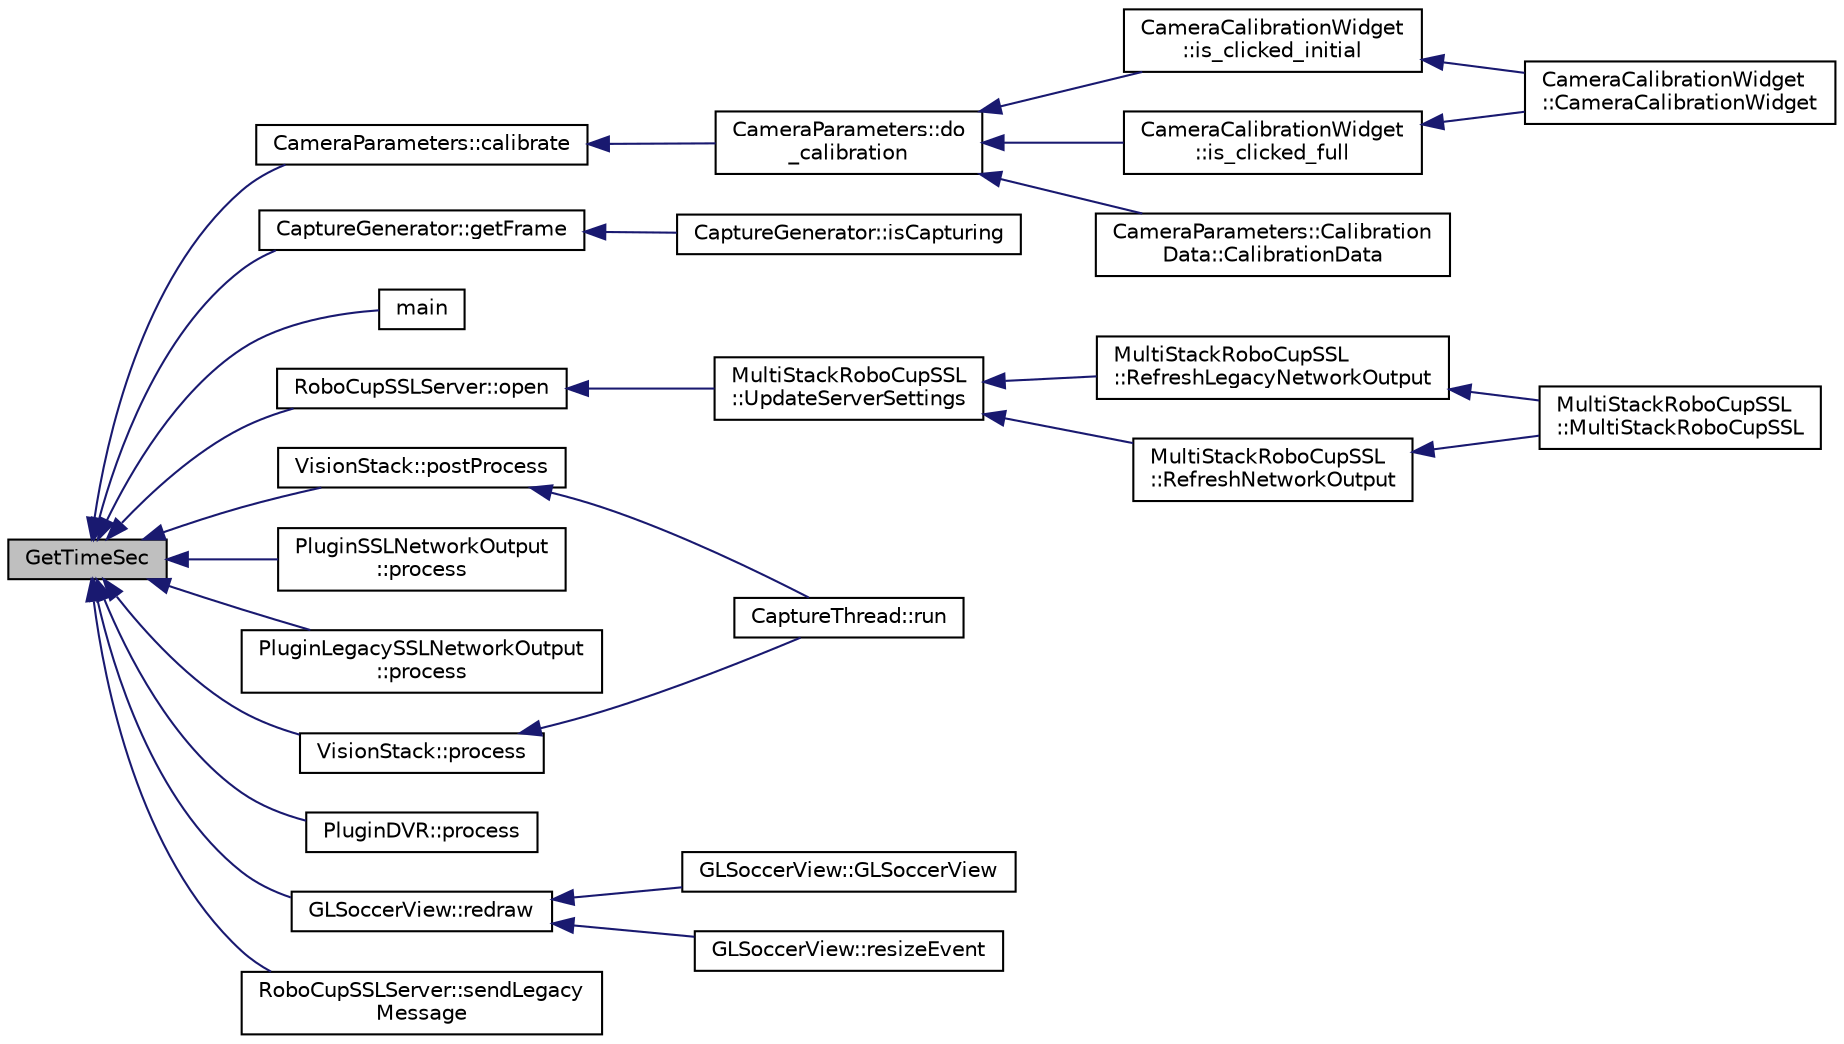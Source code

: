 digraph "GetTimeSec"
{
 // INTERACTIVE_SVG=YES
  edge [fontname="Helvetica",fontsize="10",labelfontname="Helvetica",labelfontsize="10"];
  node [fontname="Helvetica",fontsize="10",shape=record];
  rankdir="LR";
  Node1 [label="GetTimeSec",height=0.2,width=0.4,color="black", fillcolor="grey75", style="filled", fontcolor="black"];
  Node1 -> Node2 [dir="back",color="midnightblue",fontsize="10",style="solid",fontname="Helvetica"];
  Node2 [label="CameraParameters::calibrate",height=0.2,width=0.4,color="black", fillcolor="white", style="filled",URL="$d7/df2/class_camera_parameters.html#a28286392a58b959438648e150d1b83b9"];
  Node2 -> Node3 [dir="back",color="midnightblue",fontsize="10",style="solid",fontname="Helvetica"];
  Node3 [label="CameraParameters::do\l_calibration",height=0.2,width=0.4,color="black", fillcolor="white", style="filled",URL="$d7/df2/class_camera_parameters.html#a244bd64783acb2c4021f168321cc8e8b"];
  Node3 -> Node4 [dir="back",color="midnightblue",fontsize="10",style="solid",fontname="Helvetica"];
  Node4 [label="CameraCalibrationWidget\l::is_clicked_initial",height=0.2,width=0.4,color="black", fillcolor="white", style="filled",URL="$dd/dc1/class_camera_calibration_widget.html#a534a101bfcaf0bb2d7b3d285e34e3d06"];
  Node4 -> Node5 [dir="back",color="midnightblue",fontsize="10",style="solid",fontname="Helvetica"];
  Node5 [label="CameraCalibrationWidget\l::CameraCalibrationWidget",height=0.2,width=0.4,color="black", fillcolor="white", style="filled",URL="$dd/dc1/class_camera_calibration_widget.html#a2b31fac70642ae332911579bf6717a4b"];
  Node3 -> Node6 [dir="back",color="midnightblue",fontsize="10",style="solid",fontname="Helvetica"];
  Node6 [label="CameraCalibrationWidget\l::is_clicked_full",height=0.2,width=0.4,color="black", fillcolor="white", style="filled",URL="$dd/dc1/class_camera_calibration_widget.html#a1f276e8981eb6509d29b950f2d984f2a"];
  Node6 -> Node5 [dir="back",color="midnightblue",fontsize="10",style="solid",fontname="Helvetica"];
  Node3 -> Node7 [dir="back",color="midnightblue",fontsize="10",style="solid",fontname="Helvetica"];
  Node7 [label="CameraParameters::Calibration\lData::CalibrationData",height=0.2,width=0.4,color="black", fillcolor="white", style="filled",URL="$d7/d34/class_camera_parameters_1_1_calibration_data.html#ac94036112ff17acd4a54394887f0f38a"];
  Node1 -> Node8 [dir="back",color="midnightblue",fontsize="10",style="solid",fontname="Helvetica"];
  Node8 [label="CaptureGenerator::getFrame",height=0.2,width=0.4,color="black", fillcolor="white", style="filled",URL="$d8/d4a/class_capture_generator.html#a8246eacb575108d3049d53f6b5b89582"];
  Node8 -> Node9 [dir="back",color="midnightblue",fontsize="10",style="solid",fontname="Helvetica"];
  Node9 [label="CaptureGenerator::isCapturing",height=0.2,width=0.4,color="black", fillcolor="white", style="filled",URL="$d8/d4a/class_capture_generator.html#add12e8bde9e8156b1de4a71647228937"];
  Node1 -> Node10 [dir="back",color="midnightblue",fontsize="10",style="solid",fontname="Helvetica"];
  Node10 [label="main",height=0.2,width=0.4,color="black", fillcolor="white", style="filled",URL="$d1/d53/ssl-vision_2src_2client_2main_8cpp.html#a0ddf1224851353fc92bfbff6f499fa97"];
  Node1 -> Node11 [dir="back",color="midnightblue",fontsize="10",style="solid",fontname="Helvetica"];
  Node11 [label="RoboCupSSLServer::open",height=0.2,width=0.4,color="black", fillcolor="white", style="filled",URL="$d7/db4/class_robo_cup_s_s_l_server.html#a0d756331a03344cf43e8988b5d327e10"];
  Node11 -> Node12 [dir="back",color="midnightblue",fontsize="10",style="solid",fontname="Helvetica"];
  Node12 [label="MultiStackRoboCupSSL\l::UpdateServerSettings",height=0.2,width=0.4,color="black", fillcolor="white", style="filled",URL="$d0/d9b/class_multi_stack_robo_cup_s_s_l.html#a56a00cd6cb17f46826ec771388474f5e"];
  Node12 -> Node13 [dir="back",color="midnightblue",fontsize="10",style="solid",fontname="Helvetica"];
  Node13 [label="MultiStackRoboCupSSL\l::RefreshLegacyNetworkOutput",height=0.2,width=0.4,color="black", fillcolor="white", style="filled",URL="$d0/d9b/class_multi_stack_robo_cup_s_s_l.html#a10ecfe58e96f13357abff26a16d77a4d"];
  Node13 -> Node14 [dir="back",color="midnightblue",fontsize="10",style="solid",fontname="Helvetica"];
  Node14 [label="MultiStackRoboCupSSL\l::MultiStackRoboCupSSL",height=0.2,width=0.4,color="black", fillcolor="white", style="filled",URL="$d0/d9b/class_multi_stack_robo_cup_s_s_l.html#a8388b0f1da4deb8131ae7d935117db05"];
  Node12 -> Node15 [dir="back",color="midnightblue",fontsize="10",style="solid",fontname="Helvetica"];
  Node15 [label="MultiStackRoboCupSSL\l::RefreshNetworkOutput",height=0.2,width=0.4,color="black", fillcolor="white", style="filled",URL="$d0/d9b/class_multi_stack_robo_cup_s_s_l.html#a76f62a8929ba82ebf8d5bb610a56d397"];
  Node15 -> Node14 [dir="back",color="midnightblue",fontsize="10",style="solid",fontname="Helvetica"];
  Node1 -> Node16 [dir="back",color="midnightblue",fontsize="10",style="solid",fontname="Helvetica"];
  Node16 [label="VisionStack::postProcess",height=0.2,width=0.4,color="black", fillcolor="white", style="filled",URL="$d4/db3/class_vision_stack.html#a81e61b00f7ae56bb8b681e3306acf394"];
  Node16 -> Node17 [dir="back",color="midnightblue",fontsize="10",style="solid",fontname="Helvetica"];
  Node17 [label="CaptureThread::run",height=0.2,width=0.4,color="black", fillcolor="white", style="filled",URL="$d6/de9/class_capture_thread.html#ace6f66e410cac572d775a968841344d5"];
  Node1 -> Node18 [dir="back",color="midnightblue",fontsize="10",style="solid",fontname="Helvetica"];
  Node18 [label="PluginSSLNetworkOutput\l::process",height=0.2,width=0.4,color="black", fillcolor="white", style="filled",URL="$d4/da3/class_plugin_s_s_l_network_output.html#a512f7b597b57d9d4f16a58ed8f9a1f2c"];
  Node1 -> Node19 [dir="back",color="midnightblue",fontsize="10",style="solid",fontname="Helvetica"];
  Node19 [label="PluginLegacySSLNetworkOutput\l::process",height=0.2,width=0.4,color="black", fillcolor="white", style="filled",URL="$df/d12/class_plugin_legacy_s_s_l_network_output.html#a116c5e954b7ba8159da292af1a9d56ae"];
  Node1 -> Node20 [dir="back",color="midnightblue",fontsize="10",style="solid",fontname="Helvetica"];
  Node20 [label="VisionStack::process",height=0.2,width=0.4,color="black", fillcolor="white", style="filled",URL="$d4/db3/class_vision_stack.html#ade9ceda166422e6b95f159b2bade2fc9"];
  Node20 -> Node17 [dir="back",color="midnightblue",fontsize="10",style="solid",fontname="Helvetica"];
  Node1 -> Node21 [dir="back",color="midnightblue",fontsize="10",style="solid",fontname="Helvetica"];
  Node21 [label="PluginDVR::process",height=0.2,width=0.4,color="black", fillcolor="white", style="filled",URL="$df/d79/class_plugin_d_v_r.html#abb58f33035d31e22b695648f00f00fc9"];
  Node1 -> Node22 [dir="back",color="midnightblue",fontsize="10",style="solid",fontname="Helvetica"];
  Node22 [label="GLSoccerView::redraw",height=0.2,width=0.4,color="black", fillcolor="white", style="filled",URL="$da/d65/class_g_l_soccer_view.html#ace81557f8b104354326d5477e5f49a02"];
  Node22 -> Node23 [dir="back",color="midnightblue",fontsize="10",style="solid",fontname="Helvetica"];
  Node23 [label="GLSoccerView::GLSoccerView",height=0.2,width=0.4,color="black", fillcolor="white", style="filled",URL="$da/d65/class_g_l_soccer_view.html#a0de66a4968a8f61cf21728a0ebe5c0cd"];
  Node22 -> Node24 [dir="back",color="midnightblue",fontsize="10",style="solid",fontname="Helvetica"];
  Node24 [label="GLSoccerView::resizeEvent",height=0.2,width=0.4,color="black", fillcolor="white", style="filled",URL="$da/d65/class_g_l_soccer_view.html#a5cc2de9781965b61a09596cc62fff651"];
  Node1 -> Node25 [dir="back",color="midnightblue",fontsize="10",style="solid",fontname="Helvetica"];
  Node25 [label="RoboCupSSLServer::sendLegacy\lMessage",height=0.2,width=0.4,color="black", fillcolor="white", style="filled",URL="$d7/db4/class_robo_cup_s_s_l_server.html#a3f1d73a563405149bef6a4ed67c80339"];
}
